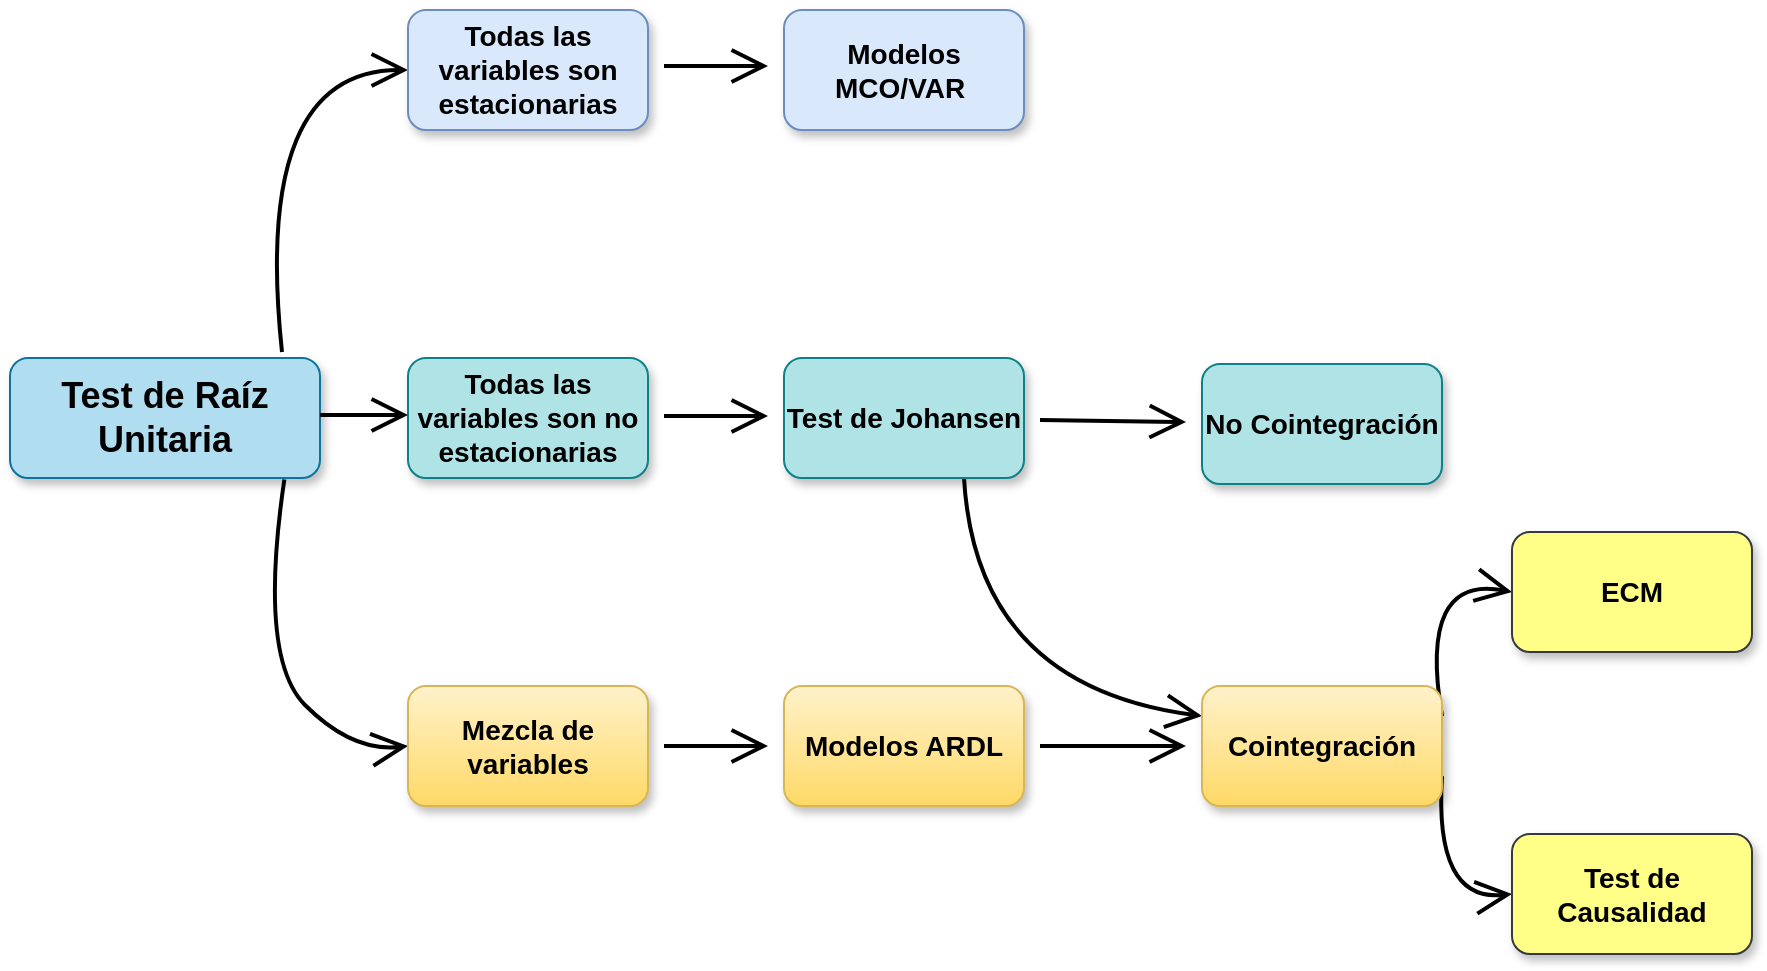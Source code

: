 <mxfile version="20.6.0" type="github">
  <diagram id="6gv94CCl8LnwRC33zrmw" name="Página-1">
    <mxGraphModel dx="1438" dy="571" grid="0" gridSize="10" guides="1" tooltips="1" connect="1" arrows="1" fold="1" page="0" pageScale="1" pageWidth="827" pageHeight="1169" math="0" shadow="0">
      <root>
        <mxCell id="0" />
        <mxCell id="1" parent="0" />
        <mxCell id="vbvKpT2ewYQXPFH5bMHh-3" style="edgeStyle=none;orthogonalLoop=1;jettySize=auto;html=1;fontSize=12;endArrow=open;startSize=14;endSize=14;sourcePerimeterSpacing=8;targetPerimeterSpacing=8;entryX=0;entryY=0.5;entryDx=0;entryDy=0;curved=1;strokeWidth=2;" parent="1" target="vbvKpT2ewYQXPFH5bMHh-7" edge="1">
          <mxGeometry relative="1" as="geometry">
            <mxPoint x="84" y="260" as="sourcePoint" />
            <mxPoint x="115.062" y="219.694" as="targetPoint" />
            <Array as="points">
              <mxPoint x="69" y="119" />
            </Array>
          </mxGeometry>
        </mxCell>
        <mxCell id="vbvKpT2ewYQXPFH5bMHh-13" style="edgeStyle=none;orthogonalLoop=1;jettySize=auto;html=1;exitX=0.115;exitY=-0.013;exitDx=0;exitDy=0;entryX=0;entryY=0.5;entryDx=0;entryDy=0;fontSize=12;endArrow=open;startSize=14;endSize=14;sourcePerimeterSpacing=8;targetPerimeterSpacing=8;strokeWidth=2;exitPerimeter=0;curved=1;" parent="1" source="vbvKpT2ewYQXPFH5bMHh-4" target="vbvKpT2ewYQXPFH5bMHh-9" edge="1">
          <mxGeometry relative="1" as="geometry">
            <Array as="points">
              <mxPoint x="72" y="413" />
              <mxPoint x="119" y="460" />
            </Array>
          </mxGeometry>
        </mxCell>
        <mxCell id="vbvKpT2ewYQXPFH5bMHh-4" value="Test de Raíz Unitaria" style="rounded=1;whiteSpace=wrap;html=1;fontSize=18;direction=west;fillColor=#b1ddf0;fontStyle=1;glass=0;shadow=1;sketch=0;strokeColor=#10739e;" parent="1" vertex="1">
          <mxGeometry x="-52" y="263" width="155" height="60" as="geometry" />
        </mxCell>
        <mxCell id="vbvKpT2ewYQXPFH5bMHh-5" value="Todas las variables son no estacionarias" style="whiteSpace=wrap;html=1;fontSize=14;rounded=1;fontStyle=1;fillColor=#b0e3e6;strokeColor=#0e8088;shadow=1;" parent="1" vertex="1">
          <mxGeometry x="147" y="263" width="120" height="60" as="geometry" />
        </mxCell>
        <mxCell id="vbvKpT2ewYQXPFH5bMHh-7" value="Todas las variables son estacionarias" style="whiteSpace=wrap;html=1;fontSize=14;rounded=1;strokeColor=#6c8ebf;fontStyle=1;shadow=1;fillColor=#dae8fc;" parent="1" vertex="1">
          <mxGeometry x="147" y="89" width="120" height="60" as="geometry" />
        </mxCell>
        <mxCell id="vbvKpT2ewYQXPFH5bMHh-20" value="" style="edgeStyle=none;curved=1;rounded=1;orthogonalLoop=1;jettySize=auto;html=1;fontSize=12;endArrow=open;startSize=14;endSize=14;sourcePerimeterSpacing=8;targetPerimeterSpacing=8;strokeWidth=2;" parent="1" source="vbvKpT2ewYQXPFH5bMHh-9" target="vbvKpT2ewYQXPFH5bMHh-19" edge="1">
          <mxGeometry relative="1" as="geometry" />
        </mxCell>
        <mxCell id="vbvKpT2ewYQXPFH5bMHh-9" value="Mezcla de variables" style="whiteSpace=wrap;html=1;fontSize=14;rounded=1;fontStyle=1;fillColor=#fff2cc;strokeColor=#d6b656;shadow=1;gradientColor=#ffd966;" parent="1" vertex="1">
          <mxGeometry x="147" y="427" width="120" height="60" as="geometry" />
        </mxCell>
        <mxCell id="vbvKpT2ewYQXPFH5bMHh-15" value="Modelos MCO/VAR&amp;nbsp;" style="whiteSpace=wrap;html=1;fontSize=14;rounded=1;fontStyle=1;fillColor=#dae8fc;strokeColor=#6c8ebf;shadow=1;" parent="1" vertex="1">
          <mxGeometry x="335" y="89" width="120" height="60" as="geometry" />
        </mxCell>
        <mxCell id="vbvKpT2ewYQXPFH5bMHh-24" value="" style="edgeStyle=none;curved=1;rounded=1;orthogonalLoop=1;jettySize=auto;html=1;fontSize=12;endArrow=open;startSize=14;endSize=14;sourcePerimeterSpacing=8;targetPerimeterSpacing=8;strokeWidth=2;" parent="1" source="vbvKpT2ewYQXPFH5bMHh-17" target="vbvKpT2ewYQXPFH5bMHh-23" edge="1">
          <mxGeometry relative="1" as="geometry" />
        </mxCell>
        <mxCell id="vbvKpT2ewYQXPFH5bMHh-31" style="edgeStyle=none;curved=1;rounded=1;orthogonalLoop=1;jettySize=auto;html=1;exitX=0.75;exitY=1;exitDx=0;exitDy=0;entryX=0;entryY=0.25;entryDx=0;entryDy=0;fontSize=12;endArrow=open;startSize=14;endSize=14;sourcePerimeterSpacing=8;targetPerimeterSpacing=8;strokeWidth=2;" parent="1" source="vbvKpT2ewYQXPFH5bMHh-17" target="vbvKpT2ewYQXPFH5bMHh-21" edge="1">
          <mxGeometry relative="1" as="geometry">
            <Array as="points">
              <mxPoint x="431" y="427" />
            </Array>
          </mxGeometry>
        </mxCell>
        <mxCell id="vbvKpT2ewYQXPFH5bMHh-17" value="Test de Johansen" style="whiteSpace=wrap;html=1;fontSize=14;rounded=1;fontStyle=1;fillColor=#b0e3e6;strokeColor=#0e8088;shadow=1;" parent="1" vertex="1">
          <mxGeometry x="335" y="263" width="120" height="60" as="geometry" />
        </mxCell>
        <mxCell id="vbvKpT2ewYQXPFH5bMHh-22" value="" style="edgeStyle=none;curved=1;rounded=1;orthogonalLoop=1;jettySize=auto;html=1;fontSize=12;endArrow=open;startSize=14;endSize=14;sourcePerimeterSpacing=8;targetPerimeterSpacing=8;strokeWidth=2;" parent="1" source="vbvKpT2ewYQXPFH5bMHh-19" target="vbvKpT2ewYQXPFH5bMHh-21" edge="1">
          <mxGeometry relative="1" as="geometry" />
        </mxCell>
        <mxCell id="vbvKpT2ewYQXPFH5bMHh-19" value="Modelos ARDL" style="whiteSpace=wrap;html=1;fontSize=14;rounded=1;fontStyle=1;fillColor=#fff2cc;strokeColor=#d6b656;gradientColor=#ffd966;shadow=1;" parent="1" vertex="1">
          <mxGeometry x="335" y="427" width="120" height="60" as="geometry" />
        </mxCell>
        <mxCell id="vbvKpT2ewYQXPFH5bMHh-29" style="edgeStyle=none;curved=1;rounded=1;orthogonalLoop=1;jettySize=auto;html=1;exitX=1;exitY=0.25;exitDx=0;exitDy=0;entryX=0;entryY=0.5;entryDx=0;entryDy=0;fontSize=12;endArrow=open;startSize=14;endSize=14;sourcePerimeterSpacing=8;targetPerimeterSpacing=8;strokeWidth=2;" parent="1" source="vbvKpT2ewYQXPFH5bMHh-21" target="vbvKpT2ewYQXPFH5bMHh-26" edge="1">
          <mxGeometry relative="1" as="geometry">
            <Array as="points">
              <mxPoint x="652" y="371" />
            </Array>
          </mxGeometry>
        </mxCell>
        <mxCell id="vbvKpT2ewYQXPFH5bMHh-30" style="edgeStyle=none;curved=1;rounded=1;orthogonalLoop=1;jettySize=auto;html=1;exitX=1;exitY=0.75;exitDx=0;exitDy=0;entryX=0;entryY=0.5;entryDx=0;entryDy=0;fontSize=12;endArrow=open;startSize=14;endSize=14;sourcePerimeterSpacing=8;targetPerimeterSpacing=8;strokeWidth=2;" parent="1" source="vbvKpT2ewYQXPFH5bMHh-21" target="vbvKpT2ewYQXPFH5bMHh-25" edge="1">
          <mxGeometry relative="1" as="geometry">
            <Array as="points">
              <mxPoint x="660" y="535" />
            </Array>
          </mxGeometry>
        </mxCell>
        <mxCell id="vbvKpT2ewYQXPFH5bMHh-21" value="Cointegración" style="whiteSpace=wrap;html=1;fontSize=14;rounded=1;fontStyle=1;fillColor=#fff2cc;strokeColor=#d6b656;gradientColor=#ffd966;shadow=1;" parent="1" vertex="1">
          <mxGeometry x="544" y="427" width="120" height="60" as="geometry" />
        </mxCell>
        <mxCell id="vbvKpT2ewYQXPFH5bMHh-23" value="No Cointegración" style="whiteSpace=wrap;html=1;fontSize=14;rounded=1;fontStyle=1;fillColor=#b0e3e6;strokeColor=#0e8088;shadow=1;" parent="1" vertex="1">
          <mxGeometry x="544" y="266" width="120" height="60" as="geometry" />
        </mxCell>
        <mxCell id="vbvKpT2ewYQXPFH5bMHh-25" value="Test de Causalidad" style="whiteSpace=wrap;html=1;fontSize=14;rounded=1;fontStyle=1;fillColor=#ffff88;strokeColor=#36393d;shadow=1;" parent="1" vertex="1">
          <mxGeometry x="699" y="501" width="120" height="60" as="geometry" />
        </mxCell>
        <mxCell id="vbvKpT2ewYQXPFH5bMHh-26" value="ECM" style="whiteSpace=wrap;html=1;fontSize=14;rounded=1;fontStyle=1;fillColor=#ffff88;strokeColor=#36393d;shadow=1;" parent="1" vertex="1">
          <mxGeometry x="699" y="350" width="120" height="60" as="geometry" />
        </mxCell>
        <mxCell id="98cZu8YV0rCawIEGxm6X-3" value="" style="edgeStyle=none;curved=1;rounded=1;orthogonalLoop=1;jettySize=auto;html=1;fontSize=12;endArrow=open;startSize=14;endSize=14;sourcePerimeterSpacing=8;targetPerimeterSpacing=8;strokeWidth=2;" edge="1" parent="1">
          <mxGeometry relative="1" as="geometry">
            <mxPoint x="275" y="292" as="sourcePoint" />
            <mxPoint x="327" y="292" as="targetPoint" />
            <Array as="points" />
          </mxGeometry>
        </mxCell>
        <mxCell id="98cZu8YV0rCawIEGxm6X-4" value="" style="edgeStyle=none;curved=1;rounded=1;orthogonalLoop=1;jettySize=auto;html=1;fontSize=12;endArrow=open;startSize=14;endSize=14;sourcePerimeterSpacing=8;targetPerimeterSpacing=8;strokeWidth=2;" edge="1" parent="1">
          <mxGeometry relative="1" as="geometry">
            <mxPoint x="275" y="117" as="sourcePoint" />
            <mxPoint x="327" y="117" as="targetPoint" />
            <Array as="points" />
          </mxGeometry>
        </mxCell>
        <mxCell id="98cZu8YV0rCawIEGxm6X-6" value="" style="edgeStyle=none;curved=1;rounded=1;orthogonalLoop=1;jettySize=auto;html=1;fontSize=12;endArrow=open;startSize=14;endSize=14;sourcePerimeterSpacing=8;targetPerimeterSpacing=8;exitX=0;exitY=0.5;exitDx=0;exitDy=0;entryX=0;entryY=0.5;entryDx=0;entryDy=0;entryPerimeter=0;strokeWidth=2;" edge="1" parent="1">
          <mxGeometry relative="1" as="geometry">
            <mxPoint x="103" y="291.5" as="sourcePoint" />
            <mxPoint x="147" y="291.5" as="targetPoint" />
            <Array as="points" />
          </mxGeometry>
        </mxCell>
      </root>
    </mxGraphModel>
  </diagram>
</mxfile>
